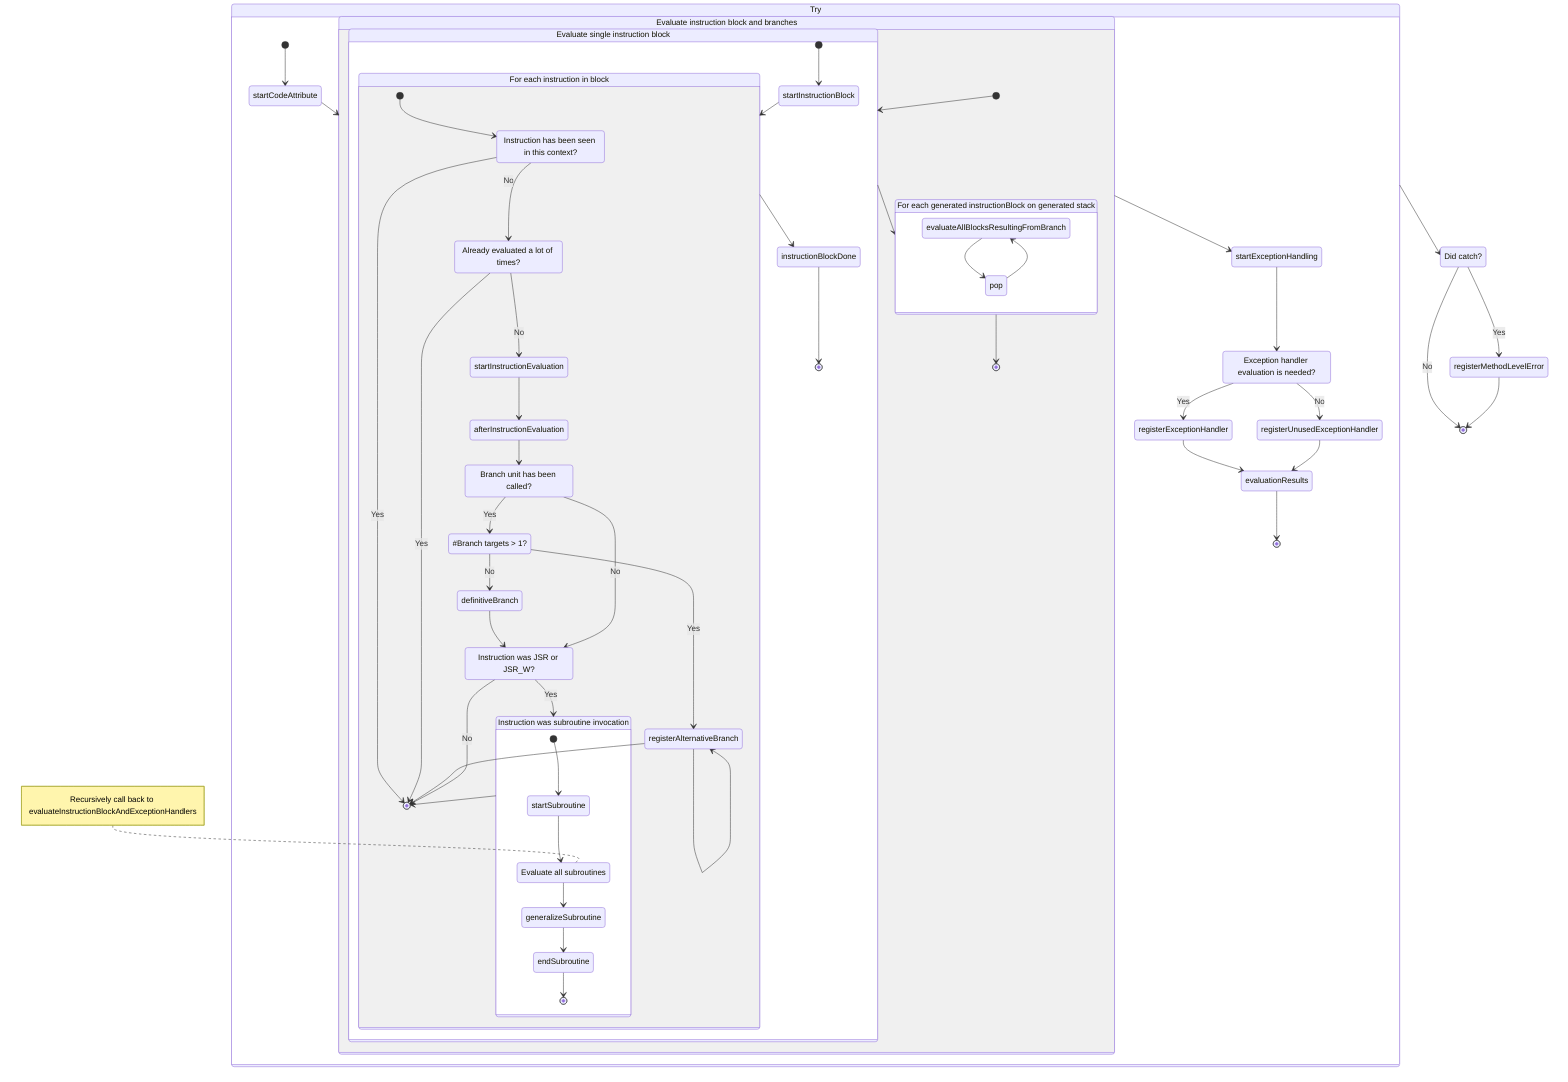 stateDiagram-v2
    L0: Try
    state L0 {
        L1: Evaluate instruction block and branches
        [*] --> startCodeAttribute
        startCodeAttribute --> L1
        state L1 {
            L2: Evaluate single instruction block
            [*] --> L2
            state L2 {
                L3: For each instruction in block
                [*] --> startInstructionBlock
                startInstructionBlock --> L3
                state L3 {
                    BR1: Instruction has been seen in this context?
                    [*] --> BR1
                    BR1 --> [*] : Yes
                    BR2: Already evaluated a lot of times?
                    BR1 --> BR2: No
                    BR2 --> startInstructionEvaluation: No
                    BR2 --> [*]: Yes
                    startInstructionEvaluation --> afterInstructionEvaluation
                    BR3: Branch unit has been called?
                    afterInstructionEvaluation --> BR3
                    BR3 --> BR5 : Yes
                    BR5: #Branch targets > 1?
                    BR5 --> definitiveBranch: No
                    BR5 --> registerAlternativeBranch: Yes
                    registerAlternativeBranch --> registerAlternativeBranch
                    registerAlternativeBranch --> [*]
                    definitiveBranch --> BR6
                    BR6: Instruction was JSR or JSR_W?
                    BR3 --> BR6 : No
                    BR6 --> [*]: No
                    L5: Instruction was subroutine invocation
                    BR6 --> L5: Yes
                    state L5 {
                        [*] --> startSubroutine
                        recursion1: Evaluate all subroutines
                        startSubroutine --> recursion1
                        note left of recursion1: Recursively call back to evaluateInstructionBlockAndExceptionHandlers
                        recursion1 --> generalizeSubroutine
                        generalizeSubroutine --> endSubroutine
                        endSubroutine --> [*]
                    }
                    L5 --> [*]

                }
                L3 --> instructionBlockDone
                instructionBlockDone --> [*]
            }
            L6: For each generated instructionBlock on generated stack
            L2 --> L6
            state L6 {
                evaluateAllBlocksResultingFromBranch --> pop
                pop --> evaluateAllBlocksResultingFromBranch
            }
            L6 --> [*]
        }
        L1 --> startExceptionHandling
        BR7: Exception handler evaluation is needed?
        startExceptionHandling --> BR7
        BR7 --> registerExceptionHandler: Yes
        BR7 --> registerUnusedExceptionHandler: No
        registerExceptionHandler --> evaluationResults
        registerUnusedExceptionHandler --> evaluationResults
        evaluationResults --> [*]
    }
    catch: Did catch?
    L0 --> catch
    catch -->  [*]: No
    catch --> registerMethodLevelError: Yes
    registerMethodLevelError --> [*]